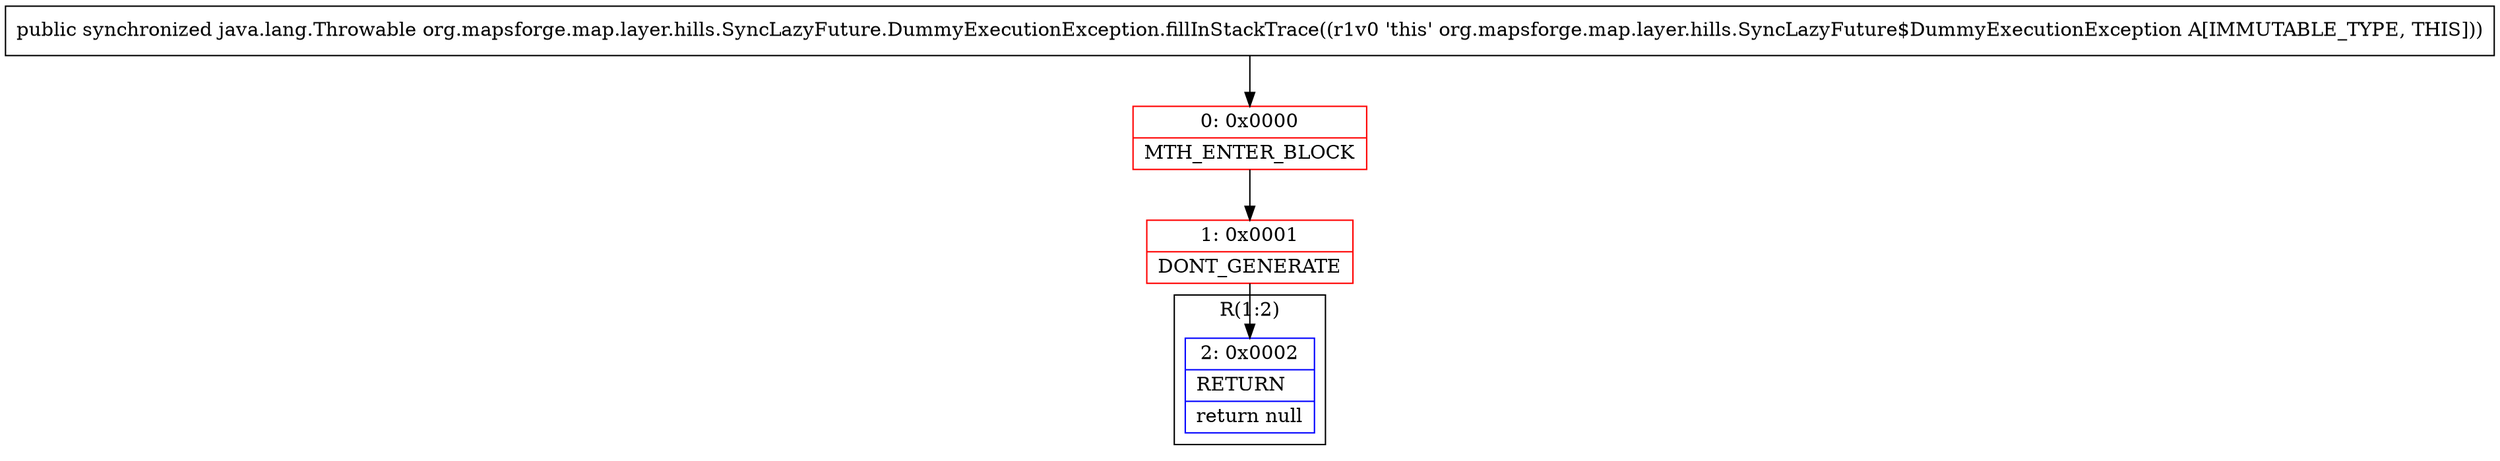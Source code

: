 digraph "CFG fororg.mapsforge.map.layer.hills.SyncLazyFuture.DummyExecutionException.fillInStackTrace()Ljava\/lang\/Throwable;" {
subgraph cluster_Region_1248077501 {
label = "R(1:2)";
node [shape=record,color=blue];
Node_2 [shape=record,label="{2\:\ 0x0002|RETURN\l|return null\l}"];
}
Node_0 [shape=record,color=red,label="{0\:\ 0x0000|MTH_ENTER_BLOCK\l}"];
Node_1 [shape=record,color=red,label="{1\:\ 0x0001|DONT_GENERATE\l}"];
MethodNode[shape=record,label="{public synchronized java.lang.Throwable org.mapsforge.map.layer.hills.SyncLazyFuture.DummyExecutionException.fillInStackTrace((r1v0 'this' org.mapsforge.map.layer.hills.SyncLazyFuture$DummyExecutionException A[IMMUTABLE_TYPE, THIS])) }"];
MethodNode -> Node_0;
Node_0 -> Node_1;
Node_1 -> Node_2;
}

